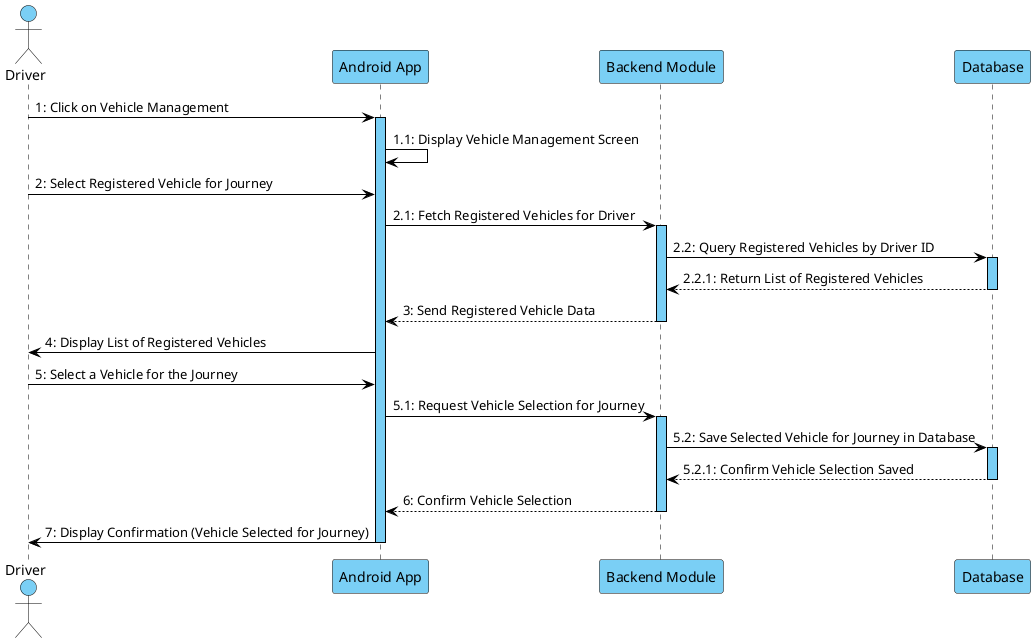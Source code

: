 @startuml ChooseVehicleForJourneySequenceDiagram
skinparam BackgroundColor #ffffff
skinparam sequence {
    LifeLineBorderColor #000000
    LifeLineBackgroundColor #7acff5
    ParticipantBackgroundColor #7acff5
    ParticipantBorderColor #000000
    ActorBackgroundColor #7acff5
    ActorBorderColor #000000
    ArrowColor #000000
    SequenceBoxBackgroundColor #7acff5
}

actor "Driver" as Driver
participant "Android App" as App
participant "Backend Module" as Backend
participant "Database" as DB

Driver -> App : 1: Click on Vehicle Management
activate App

App -> App : 1.1: Display Vehicle Management Screen

Driver -> App : 2: Select Registered Vehicle for Journey
App -> Backend : 2.1: Fetch Registered Vehicles for Driver
activate Backend

Backend -> DB : 2.2: Query Registered Vehicles by Driver ID
activate DB
DB --> Backend : 2.2.1: Return List of Registered Vehicles
deactivate DB

Backend --> App : 3: Send Registered Vehicle Data
deactivate Backend

App -> Driver : 4: Display List of Registered Vehicles

Driver -> App : 5: Select a Vehicle for the Journey
App -> Backend : 5.1: Request Vehicle Selection for Journey
activate Backend

Backend -> DB : 5.2: Save Selected Vehicle for Journey in Database
activate DB
DB --> Backend : 5.2.1: Confirm Vehicle Selection Saved
deactivate DB

Backend --> App : 6: Confirm Vehicle Selection
deactivate Backend

App -> Driver : 7: Display Confirmation (Vehicle Selected for Journey)

deactivate App

@enduml
